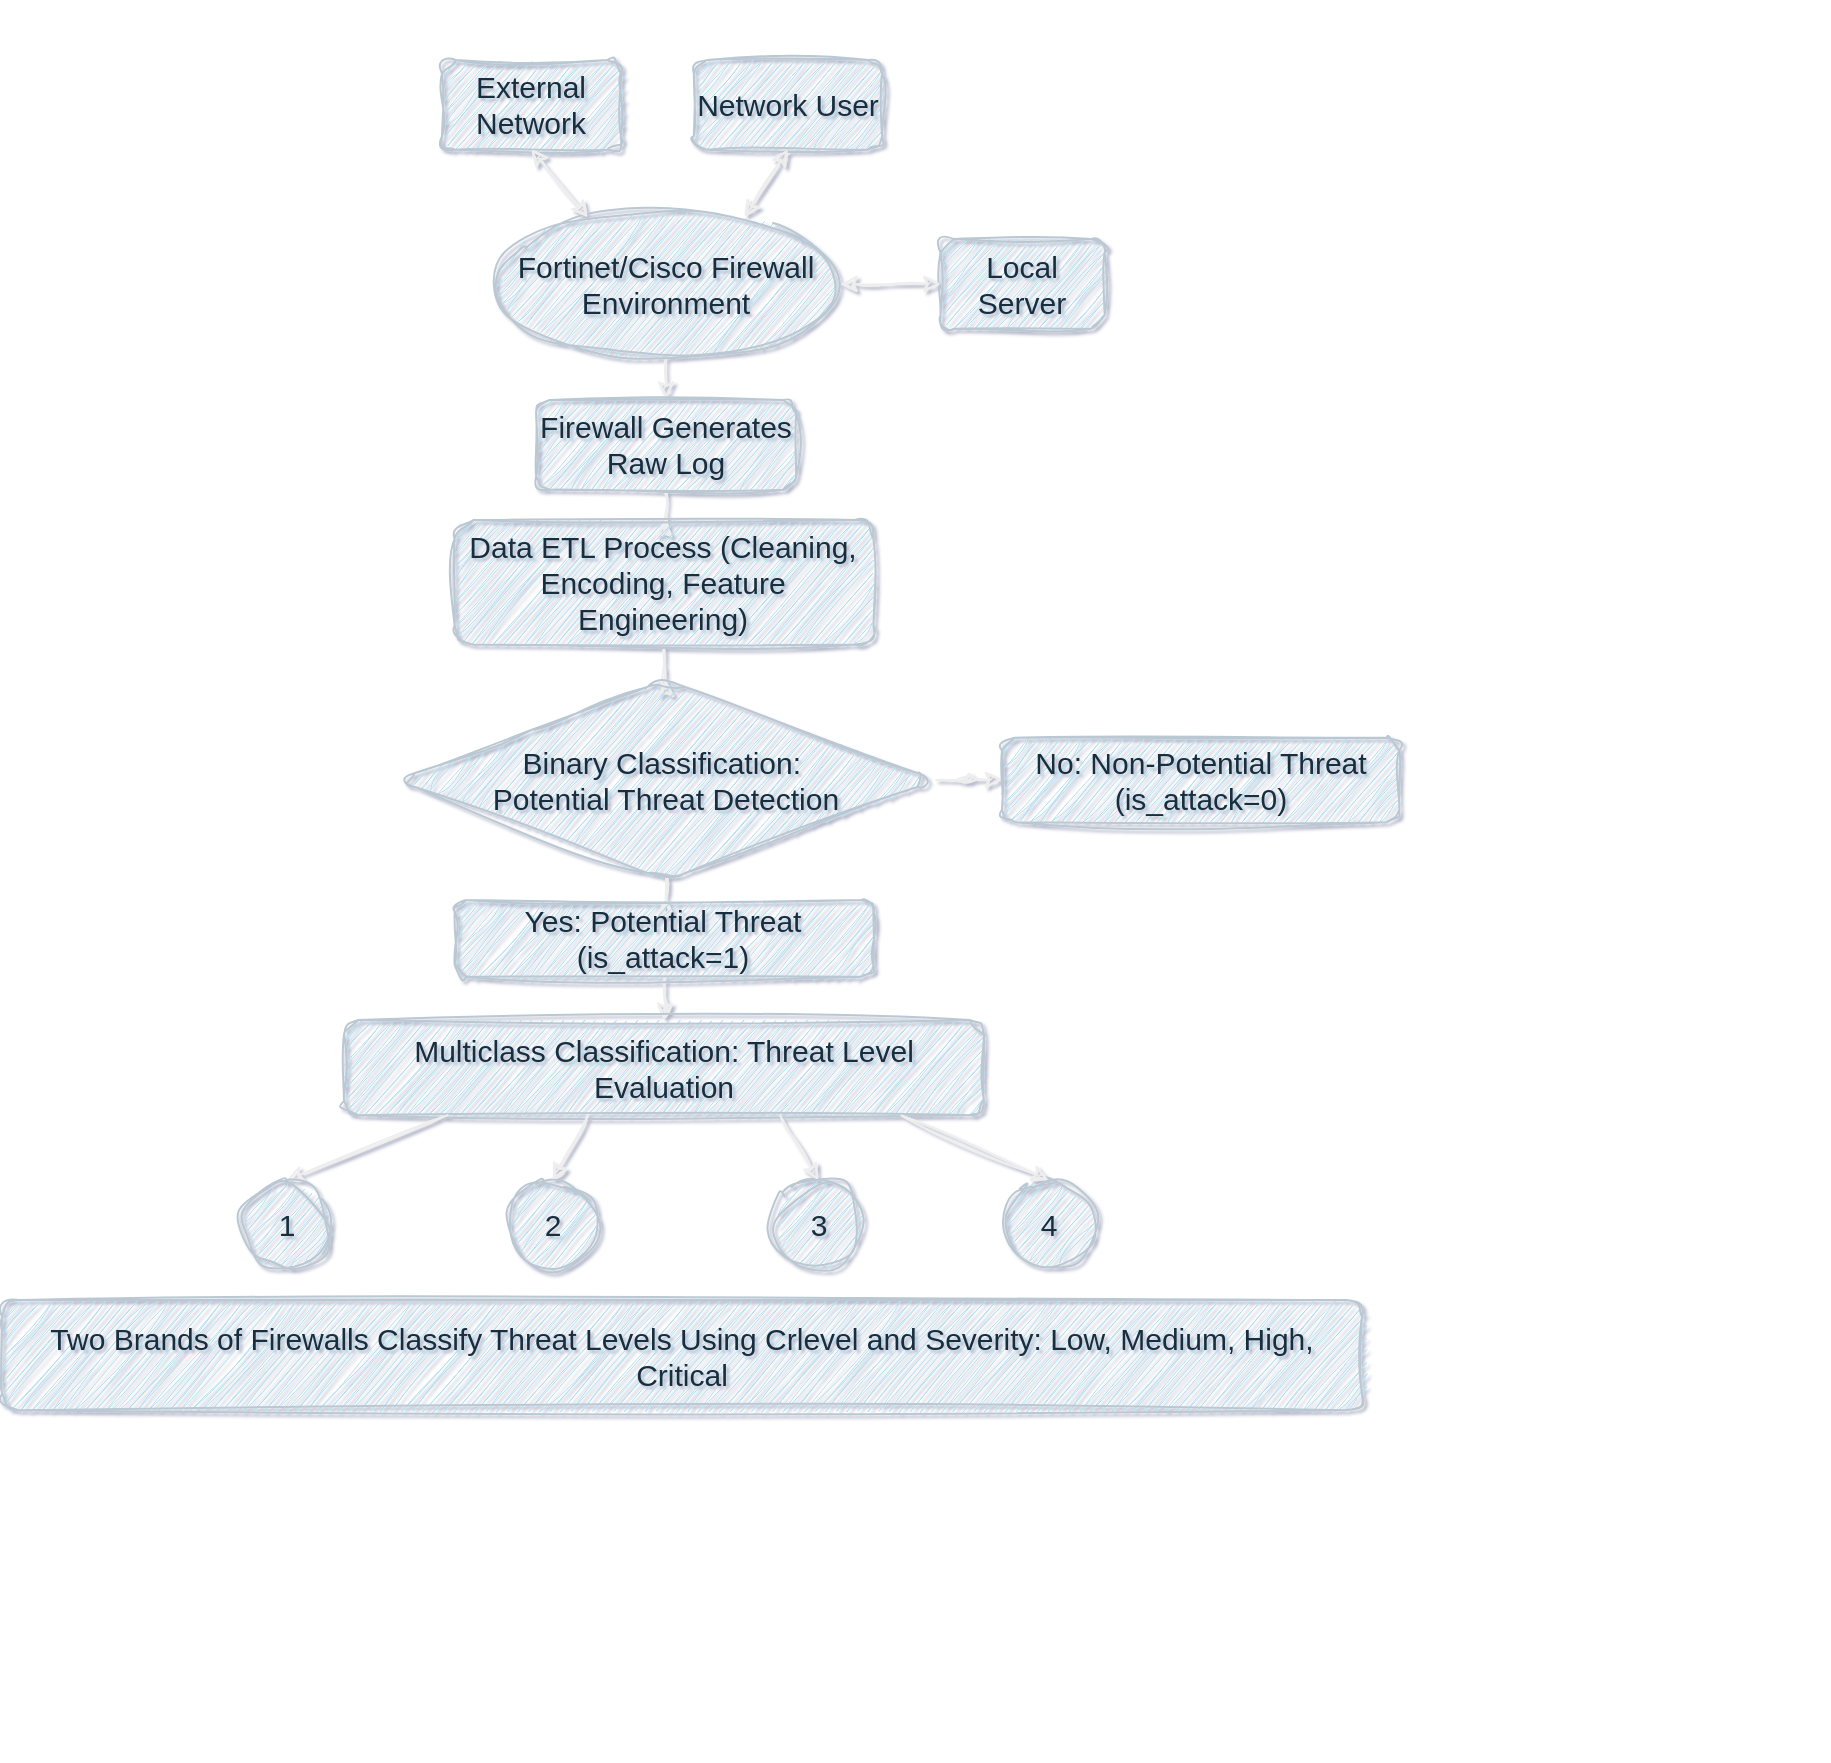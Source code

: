 <mxfile version="28.2.0">
  <diagram name="第 1 页" id="Z6T8INgtaaeie0FdxnbT">
    <mxGraphModel dx="1862" dy="919" grid="1" gridSize="10" guides="1" tooltips="1" connect="1" arrows="1" fold="1" page="1" pageScale="1" pageWidth="827" pageHeight="1169" background="none" math="0" shadow="1" adaptiveColors="auto">
      <root>
        <mxCell id="0" />
        <mxCell id="1" parent="0" />
        <mxCell id="qZ39oGgkvxuD2o7zsN-G-32" value="" style="group;movable=1;resizable=1;rotatable=1;deletable=1;editable=1;locked=0;connectable=1;rounded=1;labelBackgroundColor=none;fontColor=#182E3E;sketch=1;curveFitting=1;jiggle=2;" parent="1" vertex="1" connectable="0">
          <mxGeometry x="-570" y="100" width="910" height="876.87" as="geometry" />
        </mxCell>
        <mxCell id="qZ39oGgkvxuD2o7zsN-G-1" value="External Network" style="rounded=1;whiteSpace=wrap;html=1;movable=1;resizable=1;rotatable=1;deletable=1;editable=1;locked=0;connectable=1;labelBackgroundColor=none;strokeColor=#BAC8D3;fontSize=15;fillColor=#B1DDF0;fontColor=#182E3E;sketch=1;curveFitting=1;jiggle=2;" parent="qZ39oGgkvxuD2o7zsN-G-32" vertex="1">
          <mxGeometry x="220" y="30" width="89.41" height="44.82" as="geometry" />
        </mxCell>
        <mxCell id="qZ39oGgkvxuD2o7zsN-G-3" value="Network User" style="rounded=1;whiteSpace=wrap;html=1;movable=1;resizable=1;rotatable=1;deletable=1;editable=1;locked=0;connectable=1;labelBackgroundColor=none;strokeColor=#BAC8D3;fontSize=15;fillColor=#B1DDF0;fontColor=#182E3E;sketch=1;curveFitting=1;jiggle=2;" parent="qZ39oGgkvxuD2o7zsN-G-32" vertex="1">
          <mxGeometry x="345.93" y="30" width="94.07" height="44.82" as="geometry" />
        </mxCell>
        <mxCell id="qZ39oGgkvxuD2o7zsN-G-4" value="" style="edgeStyle=orthogonalEdgeStyle;rounded=1;orthogonalLoop=1;jettySize=auto;html=1;movable=1;resizable=1;rotatable=1;deletable=1;editable=1;locked=0;connectable=1;labelBackgroundColor=none;fontColor=default;strokeColor=#EEEEEE;fontSize=15;sketch=1;curveFitting=1;jiggle=2;" parent="qZ39oGgkvxuD2o7zsN-G-32" source="qZ39oGgkvxuD2o7zsN-G-5" target="qZ39oGgkvxuD2o7zsN-G-11" edge="1">
          <mxGeometry relative="1" as="geometry" />
        </mxCell>
        <mxCell id="qZ39oGgkvxuD2o7zsN-G-5" value="Fortinet/Cisco Firewall Environment" style="rounded=1;whiteSpace=wrap;html=1;shape=ellipse;perimeter=ellipsePerimeter;aspect=fixed;movable=1;resizable=1;rotatable=1;deletable=1;editable=1;locked=0;connectable=1;labelBackgroundColor=none;strokeColor=#BAC8D3;fontSize=15;fillColor=#B1DDF0;fontColor=#182E3E;sketch=1;curveFitting=1;jiggle=2;" parent="qZ39oGgkvxuD2o7zsN-G-32" vertex="1">
          <mxGeometry x="244.943" y="104.589" width="174.322" height="74.707" as="geometry" />
        </mxCell>
        <mxCell id="qZ39oGgkvxuD2o7zsN-G-6" value="Local Server" style="rounded=1;whiteSpace=wrap;html=1;movable=1;resizable=1;rotatable=1;deletable=1;editable=1;locked=0;connectable=1;labelBackgroundColor=none;strokeColor=#BAC8D3;fontSize=15;fillColor=#B1DDF0;fontColor=#182E3E;sketch=1;curveFitting=1;jiggle=2;" parent="qZ39oGgkvxuD2o7zsN-G-32" vertex="1">
          <mxGeometry x="469.29" y="119.53" width="82.03" height="44.82" as="geometry" />
        </mxCell>
        <mxCell id="qZ39oGgkvxuD2o7zsN-G-7" value="" style="endArrow=classic;startArrow=classic;html=1;rounded=1;entryX=0.5;entryY=1;entryDx=0;entryDy=0;exitX=0.75;exitY=0;exitDx=0;exitDy=0;movable=1;resizable=1;rotatable=1;deletable=1;editable=1;locked=0;connectable=1;labelBackgroundColor=none;fontColor=default;strokeColor=#EEEEEE;fontSize=15;sketch=1;curveFitting=1;jiggle=2;" parent="qZ39oGgkvxuD2o7zsN-G-32" source="qZ39oGgkvxuD2o7zsN-G-5" target="qZ39oGgkvxuD2o7zsN-G-3" edge="1">
          <mxGeometry width="50" height="50" relative="1" as="geometry">
            <mxPoint x="345.418" y="119.532" as="sourcePoint" />
            <mxPoint x="478.261" y="44.824" as="targetPoint" />
          </mxGeometry>
        </mxCell>
        <mxCell id="qZ39oGgkvxuD2o7zsN-G-8" value="" style="endArrow=classic;startArrow=classic;html=1;rounded=1;exitX=0.5;exitY=1;exitDx=0;exitDy=0;entryX=0.25;entryY=0;entryDx=0;entryDy=0;movable=1;resizable=1;rotatable=1;deletable=1;editable=1;locked=0;connectable=1;labelBackgroundColor=none;fontColor=default;strokeColor=#EEEEEE;fontSize=15;sketch=1;curveFitting=1;jiggle=2;" parent="qZ39oGgkvxuD2o7zsN-G-32" source="qZ39oGgkvxuD2o7zsN-G-1" target="qZ39oGgkvxuD2o7zsN-G-5" edge="1">
          <mxGeometry width="50" height="50" relative="1" as="geometry">
            <mxPoint x="186.007" y="44.824" as="sourcePoint" />
            <mxPoint x="318.849" y="119.532" as="targetPoint" />
          </mxGeometry>
        </mxCell>
        <mxCell id="qZ39oGgkvxuD2o7zsN-G-9" value="" style="endArrow=classic;startArrow=classic;html=1;rounded=1;entryX=0;entryY=0.5;entryDx=0;entryDy=0;exitX=1;exitY=0.5;exitDx=0;exitDy=0;movable=1;resizable=1;rotatable=1;deletable=1;editable=1;locked=0;connectable=1;labelBackgroundColor=none;fontColor=default;strokeColor=#EEEEEE;fontSize=15;sketch=1;curveFitting=1;jiggle=2;" parent="qZ39oGgkvxuD2o7zsN-G-32" source="qZ39oGgkvxuD2o7zsN-G-5" target="qZ39oGgkvxuD2o7zsN-G-6" edge="1">
          <mxGeometry width="50" height="50" relative="1" as="geometry">
            <mxPoint x="425.124" y="209.181" as="sourcePoint" />
            <mxPoint x="557.966" y="134.473" as="targetPoint" />
          </mxGeometry>
        </mxCell>
        <mxCell id="qZ39oGgkvxuD2o7zsN-G-10" value="" style="edgeStyle=orthogonalEdgeStyle;rounded=1;orthogonalLoop=1;jettySize=auto;html=1;movable=1;resizable=1;rotatable=1;deletable=1;editable=1;locked=0;connectable=1;labelBackgroundColor=none;fontColor=default;strokeColor=#EEEEEE;fontSize=15;sketch=1;curveFitting=1;jiggle=2;" parent="qZ39oGgkvxuD2o7zsN-G-32" source="qZ39oGgkvxuD2o7zsN-G-11" target="qZ39oGgkvxuD2o7zsN-G-13" edge="1">
          <mxGeometry relative="1" as="geometry" />
        </mxCell>
        <mxCell id="qZ39oGgkvxuD2o7zsN-G-11" value="Firewall Generates Raw Log" style="rounded=1;whiteSpace=wrap;html=1;movable=1;resizable=1;rotatable=1;deletable=1;editable=1;locked=0;connectable=1;labelBackgroundColor=none;strokeColor=#BAC8D3;fontSize=15;fillColor=#B1DDF0;fontColor=#182E3E;sketch=1;curveFitting=1;jiggle=2;" parent="qZ39oGgkvxuD2o7zsN-G-32" vertex="1">
          <mxGeometry x="267.1" y="200" width="130" height="44.82" as="geometry" />
        </mxCell>
        <mxCell id="qZ39oGgkvxuD2o7zsN-G-12" value="" style="edgeStyle=orthogonalEdgeStyle;rounded=1;orthogonalLoop=1;jettySize=auto;html=1;movable=1;resizable=1;rotatable=1;deletable=1;editable=1;locked=0;connectable=1;labelBackgroundColor=none;fontColor=default;strokeColor=#EEEEEE;fontSize=15;sketch=1;curveFitting=1;jiggle=2;" parent="qZ39oGgkvxuD2o7zsN-G-32" source="qZ39oGgkvxuD2o7zsN-G-13" target="qZ39oGgkvxuD2o7zsN-G-16" edge="1">
          <mxGeometry relative="1" as="geometry" />
        </mxCell>
        <mxCell id="qZ39oGgkvxuD2o7zsN-G-13" value="Data ETL Process (Cleaning, Encoding, Feature Engineering)" style="rounded=1;whiteSpace=wrap;html=1;movable=1;resizable=1;rotatable=1;deletable=1;editable=1;locked=0;connectable=1;labelBackgroundColor=none;strokeColor=#BAC8D3;fontSize=15;fillColor=#B1DDF0;fontColor=#182E3E;sketch=1;curveFitting=1;jiggle=2;" parent="qZ39oGgkvxuD2o7zsN-G-32" vertex="1">
          <mxGeometry x="226.34" y="260" width="209.35" height="62.3" as="geometry" />
        </mxCell>
        <mxCell id="qZ39oGgkvxuD2o7zsN-G-14" value="" style="edgeStyle=orthogonalEdgeStyle;rounded=1;orthogonalLoop=1;jettySize=auto;html=1;movable=1;resizable=1;rotatable=1;deletable=1;editable=1;locked=0;connectable=1;labelBackgroundColor=none;fontColor=default;strokeColor=#EEEEEE;fontSize=15;sketch=1;curveFitting=1;jiggle=2;" parent="qZ39oGgkvxuD2o7zsN-G-32" source="qZ39oGgkvxuD2o7zsN-G-16" target="qZ39oGgkvxuD2o7zsN-G-17" edge="1">
          <mxGeometry relative="1" as="geometry" />
        </mxCell>
        <mxCell id="qZ39oGgkvxuD2o7zsN-G-15" value="" style="edgeStyle=orthogonalEdgeStyle;rounded=1;orthogonalLoop=1;jettySize=auto;html=1;exitX=0.499;exitY=0.965;exitDx=0;exitDy=0;exitPerimeter=0;movable=1;resizable=1;rotatable=1;deletable=1;editable=1;locked=0;connectable=1;labelBackgroundColor=none;fontColor=default;strokeColor=#EEEEEE;fontSize=15;sketch=1;curveFitting=1;jiggle=2;" parent="qZ39oGgkvxuD2o7zsN-G-32" source="qZ39oGgkvxuD2o7zsN-G-16" target="qZ39oGgkvxuD2o7zsN-G-19" edge="1">
          <mxGeometry relative="1" as="geometry" />
        </mxCell>
        <mxCell id="qZ39oGgkvxuD2o7zsN-G-16" value="Binary Classification:&amp;nbsp;&lt;div&gt;Potential Threat Detection&lt;/div&gt;" style="rhombus;whiteSpace=wrap;html=1;rounded=1;movable=1;resizable=1;rotatable=1;deletable=1;editable=1;locked=0;connectable=1;labelBackgroundColor=none;strokeColor=#BAC8D3;fontSize=15;fillColor=#B1DDF0;fontColor=#182E3E;sketch=1;curveFitting=1;jiggle=2;" parent="qZ39oGgkvxuD2o7zsN-G-32" vertex="1">
          <mxGeometry x="197.1" y="340" width="270" height="100" as="geometry" />
        </mxCell>
        <mxCell id="qZ39oGgkvxuD2o7zsN-G-17" value="No:&amp;nbsp;Non-Potential Threat (is_attack=0)" style="rounded=1;whiteSpace=wrap;html=1;movable=1;resizable=1;rotatable=1;deletable=1;editable=1;locked=0;connectable=1;labelBackgroundColor=none;strokeColor=#BAC8D3;fontSize=15;fillColor=#B1DDF0;fontColor=#182E3E;sketch=1;curveFitting=1;jiggle=2;" parent="qZ39oGgkvxuD2o7zsN-G-32" vertex="1">
          <mxGeometry x="500.0" y="368.92" width="198.71" height="42.15" as="geometry" />
        </mxCell>
        <mxCell id="qZ39oGgkvxuD2o7zsN-G-18" value="" style="edgeStyle=orthogonalEdgeStyle;rounded=1;orthogonalLoop=1;jettySize=auto;html=1;movable=1;resizable=1;rotatable=1;deletable=1;editable=1;locked=0;connectable=1;labelBackgroundColor=none;fontColor=default;strokeColor=#EEEEEE;fontSize=15;sketch=1;curveFitting=1;jiggle=2;" parent="qZ39oGgkvxuD2o7zsN-G-32" source="qZ39oGgkvxuD2o7zsN-G-19" target="qZ39oGgkvxuD2o7zsN-G-20" edge="1">
          <mxGeometry relative="1" as="geometry" />
        </mxCell>
        <mxCell id="qZ39oGgkvxuD2o7zsN-G-19" value="Yes: Potential Threat (is_attack=1)" style="rounded=1;whiteSpace=wrap;html=1;movable=1;resizable=1;rotatable=1;deletable=1;editable=1;locked=0;connectable=1;labelBackgroundColor=none;strokeColor=#BAC8D3;fontSize=15;fillColor=#B1DDF0;fontColor=#182E3E;sketch=1;curveFitting=1;jiggle=2;" parent="qZ39oGgkvxuD2o7zsN-G-32" vertex="1">
          <mxGeometry x="226.35" y="450" width="209.35" height="38.32" as="geometry" />
        </mxCell>
        <mxCell id="qZ39oGgkvxuD2o7zsN-G-20" value="Multiclass Classification: Threat Level Evaluation" style="whiteSpace=wrap;html=1;rounded=1;movable=1;resizable=1;rotatable=1;deletable=1;editable=1;locked=0;connectable=1;labelBackgroundColor=none;strokeColor=#BAC8D3;fontSize=15;fillColor=#B1DDF0;fontColor=#182E3E;sketch=1;curveFitting=1;jiggle=2;" parent="qZ39oGgkvxuD2o7zsN-G-32" vertex="1">
          <mxGeometry x="171.02" y="510" width="320" height="47.57" as="geometry" />
        </mxCell>
        <mxCell id="qZ39oGgkvxuD2o7zsN-G-21" value="" style="endArrow=classic;html=1;rounded=1;exitX=0.162;exitY=1;exitDx=0;exitDy=0;exitPerimeter=0;entryX=0.5;entryY=0;entryDx=0;entryDy=0;movable=1;resizable=1;rotatable=1;deletable=1;editable=1;locked=0;connectable=1;labelBackgroundColor=none;fontColor=default;strokeColor=#EEEEEE;fontSize=15;sketch=1;curveFitting=1;jiggle=2;" parent="qZ39oGgkvxuD2o7zsN-G-32" source="qZ39oGgkvxuD2o7zsN-G-20" target="qZ39oGgkvxuD2o7zsN-G-22" edge="1">
          <mxGeometry width="50" height="50" relative="1" as="geometry">
            <mxPoint x="199.264" y="802.163" as="sourcePoint" />
            <mxPoint x="159.411" y="772.28" as="targetPoint" />
          </mxGeometry>
        </mxCell>
        <mxCell id="qZ39oGgkvxuD2o7zsN-G-22" value="1" style="ellipse;whiteSpace=wrap;html=1;aspect=fixed;movable=1;resizable=1;rotatable=1;deletable=1;editable=1;locked=0;connectable=1;rounded=1;labelBackgroundColor=none;strokeColor=#BAC8D3;fontSize=15;fillColor=#B1DDF0;fontColor=#182E3E;sketch=1;curveFitting=1;jiggle=2;" parent="qZ39oGgkvxuD2o7zsN-G-32" vertex="1">
          <mxGeometry x="120.004" y="590.0" width="44.824" height="44.824" as="geometry" />
        </mxCell>
        <mxCell id="qZ39oGgkvxuD2o7zsN-G-23" value="2" style="ellipse;whiteSpace=wrap;html=1;aspect=fixed;movable=1;resizable=1;rotatable=1;deletable=1;editable=1;locked=0;connectable=1;rounded=1;labelBackgroundColor=none;strokeColor=#BAC8D3;fontSize=15;fillColor=#B1DDF0;fontColor=#182E3E;sketch=1;curveFitting=1;jiggle=2;" parent="qZ39oGgkvxuD2o7zsN-G-32" vertex="1">
          <mxGeometry x="252.847" y="590.0" width="44.824" height="44.824" as="geometry" />
        </mxCell>
        <mxCell id="qZ39oGgkvxuD2o7zsN-G-24" value="4" style="ellipse;whiteSpace=wrap;html=1;aspect=fixed;movable=1;resizable=1;rotatable=1;deletable=1;editable=1;locked=0;connectable=1;rounded=1;labelBackgroundColor=none;strokeColor=#BAC8D3;fontSize=15;fillColor=#B1DDF0;fontColor=#182E3E;sketch=1;curveFitting=1;jiggle=2;" parent="qZ39oGgkvxuD2o7zsN-G-32" vertex="1">
          <mxGeometry x="500.812" y="590.0" width="44.824" height="44.824" as="geometry" />
        </mxCell>
        <mxCell id="qZ39oGgkvxuD2o7zsN-G-25" value="3" style="ellipse;whiteSpace=wrap;html=1;aspect=fixed;movable=1;resizable=1;rotatable=1;deletable=1;editable=1;locked=0;connectable=1;rounded=1;labelBackgroundColor=none;strokeColor=#BAC8D3;fontSize=15;fillColor=#B1DDF0;fontColor=#182E3E;sketch=1;curveFitting=1;jiggle=2;" parent="qZ39oGgkvxuD2o7zsN-G-32" vertex="1">
          <mxGeometry x="385.69" y="590.0" width="44.824" height="44.824" as="geometry" />
        </mxCell>
        <mxCell id="qZ39oGgkvxuD2o7zsN-G-26" value="" style="endArrow=classic;html=1;rounded=1;entryX=0.5;entryY=0;entryDx=0;entryDy=0;exitX=0.381;exitY=0.995;exitDx=0;exitDy=0;exitPerimeter=0;movable=1;resizable=1;rotatable=1;deletable=1;editable=1;locked=0;connectable=1;labelBackgroundColor=none;fontColor=default;strokeColor=#EEEEEE;fontSize=15;sketch=1;curveFitting=1;jiggle=2;" parent="qZ39oGgkvxuD2o7zsN-G-32" source="qZ39oGgkvxuD2o7zsN-G-20" target="qZ39oGgkvxuD2o7zsN-G-23" edge="1">
          <mxGeometry width="50" height="50" relative="1" as="geometry">
            <mxPoint x="292.254" y="712.514" as="sourcePoint" />
            <mxPoint x="292.254" y="800.669" as="targetPoint" />
          </mxGeometry>
        </mxCell>
        <mxCell id="qZ39oGgkvxuD2o7zsN-G-27" value="" style="endArrow=classic;html=1;rounded=1;entryX=0.5;entryY=0;entryDx=0;entryDy=0;exitX=0.682;exitY=1.008;exitDx=0;exitDy=0;exitPerimeter=0;movable=1;resizable=1;rotatable=1;deletable=1;editable=1;locked=0;connectable=1;labelBackgroundColor=none;fontColor=default;strokeColor=#EEEEEE;fontSize=15;sketch=1;curveFitting=1;jiggle=2;" parent="qZ39oGgkvxuD2o7zsN-G-32" source="qZ39oGgkvxuD2o7zsN-G-20" target="qZ39oGgkvxuD2o7zsN-G-25" edge="1">
          <mxGeometry width="50" height="50" relative="1" as="geometry">
            <mxPoint x="425.097" y="712.514" as="sourcePoint" />
            <mxPoint x="410.909" y="772.28" as="targetPoint" />
          </mxGeometry>
        </mxCell>
        <mxCell id="qZ39oGgkvxuD2o7zsN-G-28" value="" style="endArrow=classic;html=1;rounded=1;entryX=0.5;entryY=0;entryDx=0;entryDy=0;exitX=0.871;exitY=1.004;exitDx=0;exitDy=0;exitPerimeter=0;movable=1;resizable=1;rotatable=1;deletable=1;editable=1;locked=0;connectable=1;labelBackgroundColor=none;fontColor=default;strokeColor=#EEEEEE;fontSize=15;sketch=1;curveFitting=1;jiggle=2;" parent="qZ39oGgkvxuD2o7zsN-G-32" source="qZ39oGgkvxuD2o7zsN-G-20" target="qZ39oGgkvxuD2o7zsN-G-24" edge="1">
          <mxGeometry width="50" height="50" relative="1" as="geometry">
            <mxPoint x="504.803" y="712.514" as="sourcePoint" />
            <mxPoint x="664.214" y="785.727" as="targetPoint" />
          </mxGeometry>
        </mxCell>
        <mxCell id="qZ39oGgkvxuD2o7zsN-G-29" value="&lt;div&gt;Two Brands of Firewalls Classify Threat Levels Using Crlevel and Severity: Low, Medium, High, Critical&lt;/div&gt;" style="text;html=1;align=center;verticalAlign=middle;whiteSpace=wrap;rounded=1;movable=1;resizable=1;rotatable=1;deletable=1;editable=1;locked=0;connectable=1;labelBackgroundColor=none;strokeColor=#BAC8D3;fillColor=#B1DDF0;fontSize=15;fontColor=#182E3E;sketch=1;curveFitting=1;jiggle=2;" parent="qZ39oGgkvxuD2o7zsN-G-32" vertex="1">
          <mxGeometry y="650" width="680" height="55.17" as="geometry" />
        </mxCell>
      </root>
    </mxGraphModel>
  </diagram>
</mxfile>

